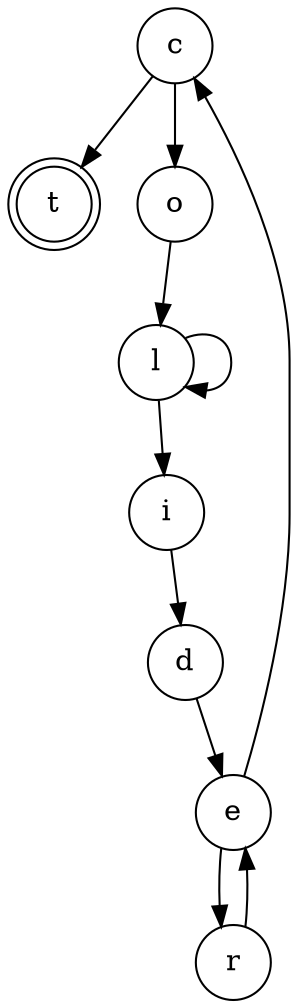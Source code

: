 digraph {   
    node [shape = doublecircle, color = black] t ;
    node [shape = circle];
    node [color= black];
    c -> o -> l -> l -> i -> d -> e -> r -> e -> c -> t;	
}